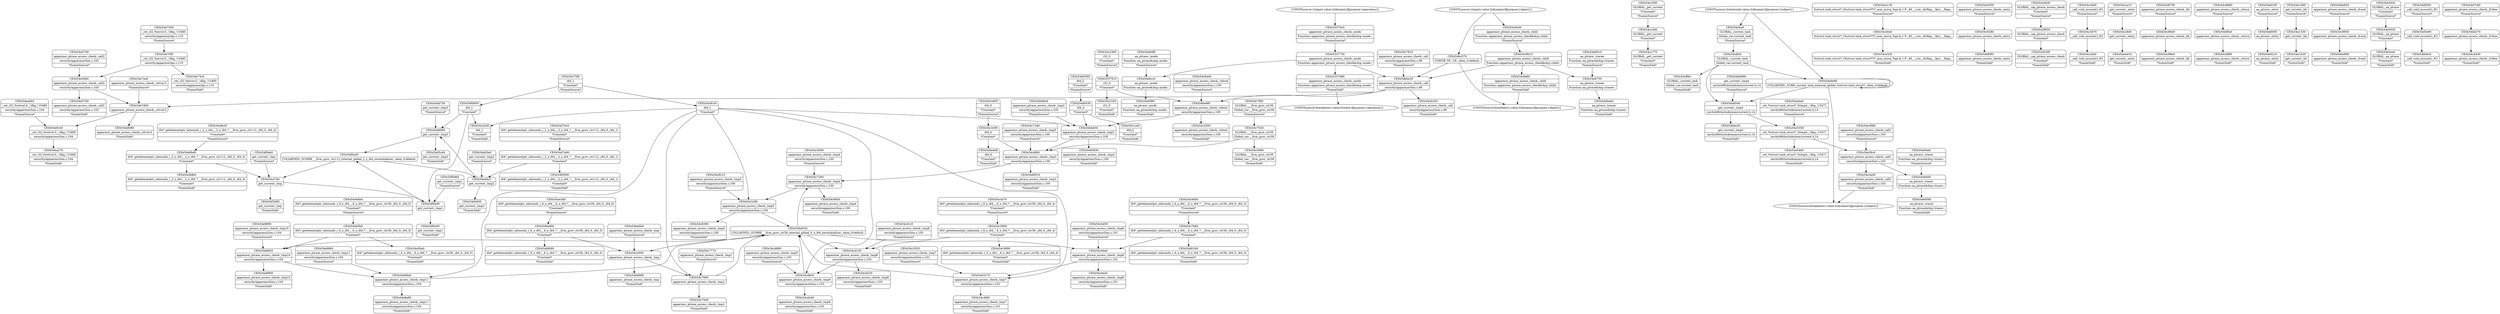 digraph {
	CE0x54e8080 [shape=record,shape=Mrecord,label="{CE0x54e8080|apparmor_ptrace_access_check:_retval.0|*SummSink*}"]
	CE0x54cd230 [shape=record,shape=Mrecord,label="{CE0x54cd230|apparmor_ptrace_access_check:_tmp8|security/apparmor/lsm.c,103|*SummSink*}"]
	CE0x54c80b0 [shape=record,shape=Mrecord,label="{CE0x54c80b0|apparmor_ptrace_access_check:_tmp4|security/apparmor/lsm.c,100|*SummSink*}"]
	CE0x54cc590 [shape=record,shape=Mrecord,label="{CE0x54cc590|GLOBAL:_get_current|*Constant*|*SummSource*}"]
	CE0x54cff40 [shape=record,shape=Mrecord,label="{CE0x54cff40|GLOBAL:_current_task|Global_var:current_task|*SummSink*}"]
	CE0x54e3a40 [shape=record,shape=Mrecord,label="{CE0x54e3a40|apparmor_ptrace_access_check:_call1|security/apparmor/lsm.c,103|*SummSink*}"]
	"CONST[source:1(input),value:2(dynamic)][purpose:{object}]"
	CE0x54c84d0 [shape=record,shape=Mrecord,label="{CE0x54c84d0|apparmor_ptrace_access_check:_tobool|security/apparmor/lsm.c,100|*SummSource*}"]
	CE0x54e7ee0 [shape=record,shape=Mrecord,label="{CE0x54e7ee0|apparmor_ptrace_access_check:_retval.0|*SummSource*}"]
	"CONST[source:0(mediator),value:2(dynamic)][purpose:{subject}]"
	CE0x54ce0a0 [shape=record,shape=Mrecord,label="{CE0x54ce0a0|%struct.task_struct*_(%struct.task_struct**)*_asm_movq_%gs:$_1:P_,$0_,_r,im,_dirflag_,_fpsr_,_flags_}"]
	CE0x54c0280 [shape=record,shape=Mrecord,label="{CE0x54c0280|apparmor_ptrace_access_check:_entry}"]
	CE0x54f0590 [shape=record,shape=Mrecord,label="{CE0x54f0590|i64*_getelementptr_inbounds_(_2_x_i64_,_2_x_i64_*___llvm_gcov_ctr112,_i64_0,_i64_1)|*Constant*|*SummSink*}"]
	CE0x54e36c0 [shape=record,shape=Mrecord,label="{CE0x54e36c0|apparmor_ptrace_access_check:_call1|security/apparmor/lsm.c,103}"]
	CE0x54c2500 [shape=record,shape=Mrecord,label="{CE0x54c2500|apparmor_ptrace_access_check:_tobool|security/apparmor/lsm.c,100|*SummSink*}"]
	CE0x53376c0 [shape=record,shape=Mrecord,label="{CE0x53376c0|apparmor_ptrace_access_check:_mode|Function::apparmor_ptrace_access_check&Arg::mode::|*SummSource*}"]
	CE0x54f2b80 [shape=record,shape=Mrecord,label="{CE0x54f2b80|get_current:_tmp|*SummSink*}"]
	CE0x54e3880 [shape=record,shape=Mrecord,label="{CE0x54e3880|apparmor_ptrace_access_check:_call1|security/apparmor/lsm.c,103|*SummSource*}"]
	CE0x54e84b0 [shape=record,shape=Mrecord,label="{CE0x54e84b0|i64*_getelementptr_inbounds_(_6_x_i64_,_6_x_i64_*___llvm_gcov_ctr39,_i64_0,_i64_5)|*Constant*|*SummSource*}"]
	CE0x54bfb90 [shape=record,shape=Mrecord,label="{CE0x54bfb90|i64*_getelementptr_inbounds_(_6_x_i64_,_6_x_i64_*___llvm_gcov_ctr39,_i64_0,_i64_0)|*Constant*|*SummSink*}"]
	CE0x54e57d0 [shape=record,shape=Mrecord,label="{CE0x54e57d0|apparmor_ptrace_access_check:_call2|security/apparmor/lsm.c,103|*SummSource*}"]
	CE0x542f650 [shape=record,shape=Mrecord,label="{CE0x542f650|GLOBAL:_cap_ptrace_access_check|*Constant*}"]
	CE0x54c3d70 [shape=record,shape=Mrecord,label="{CE0x54c3d70|_call_void_mcount()_#2}"]
	CE0x54e8900 [shape=record,shape=Mrecord,label="{CE0x54e8900|apparmor_ptrace_access_check:_tmp10|security/apparmor/lsm.c,104|*SummSink*}"]
	CE0x54ce500 [shape=record,shape=Mrecord,label="{CE0x54ce500|apparmor_ptrace_access_check:_tmp}"]
	CE0x54cc770 [shape=record,shape=Mrecord,label="{CE0x54cc770|GLOBAL:_get_current|*Constant*|*SummSink*}"]
	CE0x54e9c40 [shape=record,shape=Mrecord,label="{CE0x54e9c40|_ret_i32_%retval.0,_!dbg_!15480|security/apparmor/lsm.c,104}"]
	CE0x54cd1c0 [shape=record,shape=Mrecord,label="{CE0x54cd1c0|apparmor_ptrace_access_check:_tmp8|security/apparmor/lsm.c,103|*SummSource*}"]
	CE0x54ce3d0 [shape=record,shape=Mrecord,label="{CE0x54ce3d0|i64*_getelementptr_inbounds_(_6_x_i64_,_6_x_i64_*___llvm_gcov_ctr39,_i64_0,_i64_0)|*Constant*|*SummSource*}"]
	CE0x54bedd0 [shape=record,shape=Mrecord,label="{CE0x54bedd0|i64_0|*Constant*|*SummSink*}"]
	CE0x54ea0b0 [shape=record,shape=Mrecord,label="{CE0x54ea0b0|_ret_i32_%retval.0,_!dbg_!15480|security/apparmor/lsm.c,104|*SummSource*}"]
	CE0x54dde80 [shape=record,shape=Mrecord,label="{CE0x54dde80|COLLAPSED:_GCRE_current_task_external_global_%struct.task_struct*:_elem_0:default:}"]
	CE0x54cc8d0 [shape=record,shape=Mrecord,label="{CE0x54cc8d0|get_current:_entry}"]
	CE0x54bd520 [shape=record,shape=Mrecord,label="{CE0x54bd520|COLLAPSED:_GCMRE___llvm_gcov_ctr39_internal_global_6_x_i64_zeroinitializer:_elem_0:default:}"]
	CE0x54c2de0 [shape=record,shape=Mrecord,label="{CE0x54c2de0|_call_void_mcount()_#2|*SummSink*}"]
	CE0x54e5760 [shape=record,shape=Mrecord,label="{CE0x54e5760|apparmor_ptrace_access_check:_call2|security/apparmor/lsm.c,103|*SummSink*}"]
	CE0x54e70f0 [shape=record,shape=Mrecord,label="{CE0x54e70f0|_ret_i32_%error.0,_!dbg_!15485|security/apparmor/ipc.c,110}"]
	CE0x54c9a60 [shape=record,shape=Mrecord,label="{CE0x54c9a60|apparmor_ptrace_access_check:_child|Function::apparmor_ptrace_access_check&Arg::child::|*SummSink*}"]
	CE0x54c86d0 [shape=record,shape=Mrecord,label="{CE0x54c86d0|apparmor_ptrace_access_check:_bb}"]
	CE0x54c8e20 [shape=record,shape=Mrecord,label="{CE0x54c8e20|i64*_getelementptr_inbounds_(_2_x_i64_,_2_x_i64_*___llvm_gcov_ctr112,_i64_0,_i64_0)|*Constant*|*SummSource*}"]
	CE0x54f0a40 [shape=record,shape=Mrecord,label="{CE0x54f0a40|COLLAPSED:_GCMRE___llvm_gcov_ctr112_internal_global_2_x_i64_zeroinitializer:_elem_0:default:}"]
	CE0x54c8880 [shape=record,shape=Mrecord,label="{CE0x54c8880|apparmor_ptrace_access_check:_return|*SummSource*}"]
	CE0x54e4ea0 [shape=record,shape=Mrecord,label="{CE0x54e4ea0|_ret_%struct.task_struct*_%tmp4,_!dbg_!15471|./arch/x86/include/asm/current.h,14|*SummSource*}"]
	CE0x54d7bc0 [shape=record,shape=Mrecord,label="{CE0x54d7bc0|i64*_getelementptr_inbounds_(_2_x_i64_,_2_x_i64_*___llvm_gcov_ctr112,_i64_0,_i64_1)|*Constant*|*SummSource*}"]
	CE0x54e6910 [shape=record,shape=Mrecord,label="{CE0x54e6910|aa_ptrace:_tracee|Function::aa_ptrace&Arg::tracee::|*SummSource*}"]
	CE0x54c3890 [shape=record,shape=Mrecord,label="{CE0x54c3890|i64*_getelementptr_inbounds_(_6_x_i64_,_6_x_i64_*___llvm_gcov_ctr39,_i64_0,_i64_4)|*Constant*|*SummSink*}"]
	CE0x54e6210 [shape=record,shape=Mrecord,label="{CE0x54e6210|aa_ptrace:_entry|*SummSink*}"]
	CE0x54c8db0 [shape=record,shape=Mrecord,label="{CE0x54c8db0|i64*_getelementptr_inbounds_(_2_x_i64_,_2_x_i64_*___llvm_gcov_ctr112,_i64_0,_i64_0)|*Constant*|*SummSink*}"]
	CE0x54ce320 [shape=record,shape=Mrecord,label="{CE0x54ce320|%struct.task_struct*_(%struct.task_struct**)*_asm_movq_%gs:$_1:P_,$0_,_r,im,_dirflag_,_fpsr_,_flags_|*SummSink*}"]
	CE0x54e8820 [shape=record,shape=Mrecord,label="{CE0x54e8820|apparmor_ptrace_access_check:_tmp10|security/apparmor/lsm.c,104}"]
	CE0x54e1330 [shape=record,shape=Mrecord,label="{CE0x54e1330|get_current:_bb}"]
	CE0x54bb990 [shape=record,shape=Mrecord,label="{CE0x54bb990|get_current:_tmp4|./arch/x86/include/asm/current.h,14|*SummSource*}"]
	CE0x54bbbc0 [shape=record,shape=Mrecord,label="{CE0x54bbbc0|apparmor_ptrace_access_check:_tmp2|security/apparmor/lsm.c,100|*SummSource*}"]
	CE0x542b3f0 [shape=record,shape=Mrecord,label="{CE0x542b3f0|GLOBAL:_cap_ptrace_access_check|*Constant*|*SummSink*}"]
	CE0x54c8c30 [shape=record,shape=Mrecord,label="{CE0x54c8c30|i64_1|*Constant*}"]
	CE0x54e8890 [shape=record,shape=Mrecord,label="{CE0x54e8890|apparmor_ptrace_access_check:_tmp10|security/apparmor/lsm.c,104|*SummSource*}"]
	CE0x54c9950 [shape=record,shape=Mrecord,label="{CE0x54c9950|apparmor_ptrace_access_check:_if.end}"]
	CE0x5337730 [shape=record,shape=Mrecord,label="{CE0x5337730|apparmor_ptrace_access_check:_mode|Function::apparmor_ptrace_access_check&Arg::mode::}"]
	CE0x54e56b0 [shape=record,shape=Mrecord,label="{CE0x54e56b0|apparmor_ptrace_access_check:_call2|security/apparmor/lsm.c,103}"]
	CE0x54c2320 [shape=record,shape=Mrecord,label="{CE0x54c2320|i32_0|*Constant*|*SummSink*}"]
	CE0x54e1620 [shape=record,shape=Mrecord,label="{CE0x54e1620|get_current:_bb|*SummSink*}"]
	CE0x54ce130 [shape=record,shape=Mrecord,label="{CE0x54ce130|%struct.task_struct*_(%struct.task_struct**)*_asm_movq_%gs:$_1:P_,$0_,_r,im,_dirflag_,_fpsr_,_flags_|*SummSource*}"]
	CE0x54ea270 [shape=record,shape=Mrecord,label="{CE0x54ea270|_ret_i32_%retval.0,_!dbg_!15480|security/apparmor/lsm.c,104|*SummSink*}"]
	CE0x54c0350 [shape=record,shape=Mrecord,label="{CE0x54c0350|apparmor_ptrace_access_check:_entry|*SummSource*}"]
	CE0x54c4fd0 [shape=record,shape=Mrecord,label="{CE0x54c4fd0|apparmor_ptrace_access_check:_tmp7|security/apparmor/lsm.c,101|*SummSink*}"]
	CE0x54d5830 [shape=record,shape=Mrecord,label="{CE0x54d5830|apparmor_ptrace_access_check:_tmp2|security/apparmor/lsm.c,100|*SummSink*}"]
	CE0x54c3c90 [shape=record,shape=Mrecord,label="{CE0x54c3c90|i64_0|*Constant*}"]
	CE0x54d5c40 [shape=record,shape=Mrecord,label="{CE0x54d5c40|get_current:_tmp3|*SummSink*}"]
	CE0x54c72d0 [shape=record,shape=Mrecord,label="{CE0x54c72d0|apparmor_ptrace_access_check:_tmp3|security/apparmor/lsm.c,100|*SummSource*}"]
	CE0x54c7770 [shape=record,shape=Mrecord,label="{CE0x54c7770|apparmor_ptrace_access_check:_tmp1|*SummSource*}"]
	CE0x54be890 [shape=record,shape=Mrecord,label="{CE0x54be890|apparmor_ptrace_access_check:_if.end|*SummSink*}"]
	CE0x54e5460 [shape=record,shape=Mrecord,label="{CE0x54e5460|_ret_%struct.task_struct*_%tmp4,_!dbg_!15471|./arch/x86/include/asm/current.h,14|*SummSink*}"]
	CE0x54c2c80 [shape=record,shape=Mrecord,label="{CE0x54c2c80|apparmor_ptrace_access_check:_tmp5|security/apparmor/lsm.c,100}"]
	CE0x54cd440 [shape=record,shape=Mrecord,label="{CE0x54cd440|apparmor_ptrace_access_check:_tmp9|security/apparmor/lsm.c,103|*SummSink*}"]
	CE0x54e5ea0 [shape=record,shape=Mrecord,label="{CE0x54e5ea0|GLOBAL:_aa_ptrace|*Constant*|*SummSink*}"]
	CE0x54f0600 [shape=record,shape=Mrecord,label="{CE0x54f0600|i64_1|*Constant*}"]
	CE0x54e8a80 [shape=record,shape=Mrecord,label="{CE0x54e8a80|apparmor_ptrace_access_check:_tmp11|security/apparmor/lsm.c,104|*SummSink*}"]
	CE0x54c7020 [shape=record,shape=Mrecord,label="{CE0x54c7020|GLOBAL:___llvm_gcov_ctr39|Global_var:__llvm_gcov_ctr39}"]
	CE0x54cd150 [shape=record,shape=Mrecord,label="{CE0x54cd150|apparmor_ptrace_access_check:_tmp8|security/apparmor/lsm.c,103}"]
	CE0x54e6ab0 [shape=record,shape=Mrecord,label="{CE0x54e6ab0|aa_ptrace:_tracee|Function::aa_ptrace&Arg::tracee::|*SummSink*}"]
	CE0x54dd450 [shape=record,shape=Mrecord,label="{CE0x54dd450|get_current:_tmp2|*SummSink*}"]
	CE0x54c3d00 [shape=record,shape=Mrecord,label="{CE0x54c3d00|i64_0|*Constant*|*SummSource*}"]
	CE0x54e6100 [shape=record,shape=Mrecord,label="{CE0x54e6100|aa_ptrace:_entry|*SummSource*}"]
	CE0x54e73c0 [shape=record,shape=Mrecord,label="{CE0x54e73c0|_ret_i32_%error.0,_!dbg_!15485|security/apparmor/ipc.c,110|*SummSink*}"]
	CE0x54be9f0 [shape=record,shape=Mrecord,label="{CE0x54be9f0|apparmor_ptrace_access_check:_tobool|security/apparmor/lsm.c,100}"]
	CE0x54c1ce0 [shape=record,shape=Mrecord,label="{CE0x54c1ce0|i64_2|*Constant*|*SummSink*}"]
	"CONST[source:1(input),value:2(dynamic)][purpose:{operation}]"
	CE0x54c4ba0 [shape=record,shape=Mrecord,label="{CE0x54c4ba0|apparmor_ptrace_access_check:_tmp6|security/apparmor/lsm.c,101}"]
	CE0x54e7db0 [shape=record,shape=Mrecord,label="{CE0x54e7db0|apparmor_ptrace_access_check:_retval.0}"]
	CE0x54bba30 [shape=record,shape=Mrecord,label="{CE0x54bba30|get_current:_tmp4|./arch/x86/include/asm/current.h,14|*SummSink*}"]
	CE0x54d01b0 [shape=record,shape=Mrecord,label="{CE0x54d01b0|i64*_getelementptr_inbounds_(_6_x_i64_,_6_x_i64_*___llvm_gcov_ctr39,_i64_0,_i64_3)|*Constant*|*SummSink*}"]
	CE0x54c98e0 [shape=record,shape=Mrecord,label="{CE0x54c98e0|apparmor_ptrace_access_check:_bb|*SummSink*}"]
	CE0x54bb6c0 [shape=record,shape=Mrecord,label="{CE0x54bb6c0|_call_void_mcount()_#2|*SummSink*}"]
	CE0x54c76d0 [shape=record,shape=Mrecord,label="{CE0x54c76d0|apparmor_ptrace_access_check:_tmp1|*SummSink*}"]
	CE0x54e5930 [shape=record,shape=Mrecord,label="{CE0x54e5930|GLOBAL:_aa_ptrace|*Constant*}"]
	CE0x54e6750 [shape=record,shape=Mrecord,label="{CE0x54e6750|aa_ptrace:_tracee|Function::aa_ptrace&Arg::tracee::}"]
	CE0x54e6560 [shape=record,shape=Mrecord,label="{CE0x54e6560|aa_ptrace:_tracer|Function::aa_ptrace&Arg::tracer::|*SummSink*}"]
	CE0x54c42d0 [shape=record,shape=Mrecord,label="{CE0x54c42d0|i64_1|*Constant*|*SummSink*}"]
	CE0x54c5880 [shape=record,shape=Mrecord,label="{CE0x54c5880|GLOBAL:___llvm_gcov_ctr39|Global_var:__llvm_gcov_ctr39|*SummSink*}"]
	CE0x54e59a0 [shape=record,shape=Mrecord,label="{CE0x54e59a0|i64*_getelementptr_inbounds_(_6_x_i64_,_6_x_i64_*___llvm_gcov_ctr39,_i64_0,_i64_5)|*Constant*|*SummSink*}"]
	CE0x54dd730 [shape=record,shape=Mrecord,label="{CE0x54dd730|get_current:_tmp3|*SummSource*}"]
	"CONST[source:2(external),value:2(dynamic)][purpose:{subject}]"
	CE0x54c7b60 [shape=record,shape=Mrecord,label="{CE0x54c7b60|i64*_getelementptr_inbounds_(_6_x_i64_,_6_x_i64_*___llvm_gcov_ctr39,_i64_0,_i64_3)|*Constant*}"]
	CE0x54c7660 [shape=record,shape=Mrecord,label="{CE0x54c7660|apparmor_ptrace_access_check:_tmp1}"]
	CE0x54d7a90 [shape=record,shape=Mrecord,label="{CE0x54d7a90|i64*_getelementptr_inbounds_(_2_x_i64_,_2_x_i64_*___llvm_gcov_ctr112,_i64_0,_i64_1)|*Constant*}"]
	CE0x54bf9a0 [shape=record,shape=Mrecord,label="{CE0x54bf9a0|apparmor_ptrace_access_check:_return}"]
	CE0x54ee6c0 [shape=record,shape=Mrecord,label="{CE0x54ee6c0|get_current:_tmp2}"]
	CE0x54bbe20 [shape=record,shape=Mrecord,label="{CE0x54bbe20|apparmor_ptrace_access_check:_call|security/apparmor/lsm.c,99}"]
	CE0x54d0430 [shape=record,shape=Mrecord,label="{CE0x54d0430|i64_2|*Constant*}"]
	CE0x54dd690 [shape=record,shape=Mrecord,label="{CE0x54dd690|get_current:_tmp3}"]
	CE0x54bd660 [shape=record,shape=Mrecord,label="{CE0x54bd660|apparmor_ptrace_access_check:_tmp|*SummSink*}"]
	CE0x54e6df0 [shape=record,shape=Mrecord,label="{CE0x54e6df0|aa_ptrace:_mode|Function::aa_ptrace&Arg::mode::|*SummSource*}"]
	CE0x54c7810 [shape=record,shape=Mrecord,label="{CE0x54c7810|apparmor_ptrace_access_check:_call|security/apparmor/lsm.c,99|*SummSource*}"]
	CE0x54e83b0 [shape=record,shape=Mrecord,label="{CE0x54e83b0|i64*_getelementptr_inbounds_(_6_x_i64_,_6_x_i64_*___llvm_gcov_ctr39,_i64_0,_i64_5)|*Constant*}"]
	CE0x54f0bd0 [shape=record,shape=Mrecord,label="{CE0x54f0bd0|get_current:_tmp1}"]
	"CONST[source:0(mediator),value:2(dynamic)][purpose:{object}]"
	CE0x54c9c00 [shape=record,shape=Mrecord,label="{CE0x54c9c00|apparmor_ptrace_access_check:_child|Function::apparmor_ptrace_access_check&Arg::child::|*SummSource*}"]
	CE0x54c2390 [shape=record,shape=Mrecord,label="{CE0x54c2390|i32_0|*Constant*|*SummSource*}"]
	CE0x54bd270 [shape=record,shape=Mrecord,label="{CE0x54bd270|apparmor_ptrace_access_check:_if.then}"]
	CE0x54c7260 [shape=record,shape=Mrecord,label="{CE0x54c7260|apparmor_ptrace_access_check:_tmp4|security/apparmor/lsm.c,100}"]
	CE0x54e1460 [shape=record,shape=Mrecord,label="{CE0x54e1460|get_current:_bb|*SummSource*}"]
	CE0x54c46b0 [shape=record,shape=Mrecord,label="{CE0x54c46b0|i64*_getelementptr_inbounds_(_6_x_i64_,_6_x_i64_*___llvm_gcov_ctr39,_i64_0,_i64_3)|*Constant*|*SummSource*}"]
	CE0x54f0d60 [shape=record,shape=Mrecord,label="{CE0x54f0d60|get_current:_tmp1|*SummSource*}"]
	CE0x54cd880 [shape=record,shape=Mrecord,label="{CE0x54cd880|apparmor_ptrace_access_check:_tmp9|security/apparmor/lsm.c,103|*SummSource*}"]
	CE0x54c9b10 [shape=record,shape=Mrecord,label="{CE0x54c9b10|apparmor_ptrace_access_check:_child|Function::apparmor_ptrace_access_check&Arg::child::}"]
	CE0x54f0e00 [shape=record,shape=Mrecord,label="{CE0x54f0e00|get_current:_tmp1|*SummSink*}"]
	CE0x54cdfc0 [shape=record,shape=Mrecord,label="{CE0x54cdfc0|GLOBAL:_current_task|Global_var:current_task}"]
	CE0x54e7200 [shape=record,shape=Mrecord,label="{CE0x54e7200|_ret_i32_%error.0,_!dbg_!15485|security/apparmor/ipc.c,110|*SummSource*}"]
	CE0x54c8210 [shape=record,shape=Mrecord,label="{CE0x54c8210|apparmor_ptrace_access_check:_tmp5|security/apparmor/lsm.c,100|*SummSource*}"]
	CE0x54c8790 [shape=record,shape=Mrecord,label="{CE0x54c8790|apparmor_ptrace_access_check:_bb|*SummSource*}"]
	CE0x54e64a0 [shape=record,shape=Mrecord,label="{CE0x54e64a0|aa_ptrace:_tracer|Function::aa_ptrace&Arg::tracer::|*SummSource*}"]
	CE0x54bf080 [shape=record,shape=Mrecord,label="{CE0x54bf080|apparmor_ptrace_access_check:_entry|*SummSink*}"]
	CE0x54e6f90 [shape=record,shape=Mrecord,label="{CE0x54e6f90|aa_ptrace:_mode|Function::aa_ptrace&Arg::mode::|*SummSink*}"]
	CE0x54c4dc0 [shape=record,shape=Mrecord,label="{CE0x54c4dc0|apparmor_ptrace_access_check:_tmp6|security/apparmor/lsm.c,101|*SummSink*}"]
	CE0x54c3520 [shape=record,shape=Mrecord,label="{CE0x54c3520|apparmor_ptrace_access_check:_tmp7|security/apparmor/lsm.c,101|*SummSource*}"]
	CE0x54cc3d0 [shape=record,shape=Mrecord,label="{CE0x54cc3d0|GLOBAL:_get_current|*Constant*}"]
	CE0x54c3e60 [shape=record,shape=Mrecord,label="{CE0x54c3e60|_call_void_mcount()_#2|*SummSource*}"]
	CE0x54be820 [shape=record,shape=Mrecord,label="{CE0x54be820|apparmor_ptrace_access_check:_if.end|*SummSource*}"]
	CE0x54dd540 [shape=record,shape=Mrecord,label="{CE0x54dd540|get_current:_tmp4|./arch/x86/include/asm/current.h,14}"]
	CE0x5337910 [shape=record,shape=Mrecord,label="{CE0x5337910|i32_0|*Constant*}"]
	CE0x54c5590 [shape=record,shape=Mrecord,label="{CE0x54c5590|apparmor_ptrace_access_check:_tmp4|security/apparmor/lsm.c,100|*SummSource*}"]
	CE0x54e6000 [shape=record,shape=Mrecord,label="{CE0x54e6000|aa_ptrace:_entry}"]
	CE0x54bbb50 [shape=record,shape=Mrecord,label="{CE0x54bbb50|apparmor_ptrace_access_check:_tmp2|security/apparmor/lsm.c,100}"]
	CE0x54e6400 [shape=record,shape=Mrecord,label="{CE0x54e6400|aa_ptrace:_tracer|Function::aa_ptrace&Arg::tracer::}"]
	CE0x54dd3e0 [shape=record,shape=Mrecord,label="{CE0x54dd3e0|get_current:_tmp2|*SummSource*}"]
	CE0x54e96e0 [shape=record,shape=Mrecord,label="{CE0x54e96e0|apparmor_ptrace_access_check:_tmp11|security/apparmor/lsm.c,104}"]
	CE0x54c6d30 [shape=record,shape=Mrecord,label="{CE0x54c6d30|GLOBAL:_cap_ptrace_access_check|*Constant*|*SummSource*}"]
	CE0x54e4d10 [shape=record,shape=Mrecord,label="{CE0x54e4d10|get_current:_entry|*SummSink*}"]
	CE0x54e5d20 [shape=record,shape=Mrecord,label="{CE0x54e5d20|GLOBAL:_aa_ptrace|*Constant*|*SummSource*}"]
	CE0x5337980 [shape=record,shape=Mrecord,label="{CE0x5337980|apparmor_ptrace_access_check:_mode|Function::apparmor_ptrace_access_check&Arg::mode::|*SummSink*}"]
	CE0x54bd4b0 [shape=record,shape=Mrecord,label="{CE0x54bd4b0|apparmor_ptrace_access_check:_tmp|*SummSource*}"]
	CE0x54c75f0 [shape=record,shape=Mrecord,label="{CE0x54c75f0|i64_1|*Constant*|*SummSource*}"]
	CE0x54c4450 [shape=record,shape=Mrecord,label="{CE0x54c4450|apparmor_ptrace_access_check:_if.then|*SummSink*}"]
	CE0x54e6cc0 [shape=record,shape=Mrecord,label="{CE0x54e6cc0|aa_ptrace:_mode|Function::aa_ptrace&Arg::mode::}"]
	CE0x54be900 [shape=record,shape=Mrecord,label="{CE0x54be900|i64*_getelementptr_inbounds_(_6_x_i64_,_6_x_i64_*___llvm_gcov_ctr39,_i64_0,_i64_0)|*Constant*}"]
	CE0x54c7fd0 [shape=record,shape=Mrecord,label="{CE0x54c7fd0|GLOBAL:___llvm_gcov_ctr39|Global_var:__llvm_gcov_ctr39|*SummSource*}"]
	CE0x54c4d50 [shape=record,shape=Mrecord,label="{CE0x54c4d50|apparmor_ptrace_access_check:_tmp6|security/apparmor/lsm.c,101|*SummSource*}"]
	CE0x54c88f0 [shape=record,shape=Mrecord,label="{CE0x54c88f0|apparmor_ptrace_access_check:_return|*SummSink*}"]
	CE0x54cca10 [shape=record,shape=Mrecord,label="{CE0x54cca10|get_current:_entry|*SummSource*}"]
	CE0x54d0010 [shape=record,shape=Mrecord,label="{CE0x54d0010|apparmor_ptrace_access_check:_tmp3|security/apparmor/lsm.c,100|*SummSink*}"]
	CE0x54e5350 [shape=record,shape=Mrecord,label="{CE0x54e5350|_ret_%struct.task_struct*_%tmp4,_!dbg_!15471|./arch/x86/include/asm/current.h,14}"]
	CE0x542b320 [shape=record,shape=Mrecord,label="{CE0x542b320|apparmor_ptrace_access_check:_call|security/apparmor/lsm.c,99|*SummSink*}"]
	CE0x54e9860 [shape=record,shape=Mrecord,label="{CE0x54e9860|apparmor_ptrace_access_check:_tmp11|security/apparmor/lsm.c,104|*SummSource*}"]
	CE0x54f0ab0 [shape=record,shape=Mrecord,label="{CE0x54f0ab0|get_current:_tmp|*SummSource*}"]
	CE0x54d0590 [shape=record,shape=Mrecord,label="{CE0x54d0590|i64_2|*Constant*|*SummSource*}"]
	CE0x54d7c90 [shape=record,shape=Mrecord,label="{CE0x54d7c90|apparmor_ptrace_access_check:_if.then|*SummSource*}"]
	CE0x54cfca0 [shape=record,shape=Mrecord,label="{CE0x54cfca0|GLOBAL:_current_task|Global_var:current_task|*SummSource*}"]
	CE0x54d5e90 [shape=record,shape=Mrecord,label="{CE0x54d5e90|_call_void_mcount()_#2}"]
	CE0x54bc570 [shape=record,shape=Mrecord,label="{CE0x54bc570|VOIDTB_TE:_CE:_elem_0:default:}"]
	CE0x54c8390 [shape=record,shape=Mrecord,label="{CE0x54c8390|apparmor_ptrace_access_check:_tmp5|security/apparmor/lsm.c,100|*SummSink*}"]
	CE0x54d5f30 [shape=record,shape=Mrecord,label="{CE0x54d5f30|_call_void_mcount()_#2|*SummSource*}"]
	CE0x54c6fb0 [shape=record,shape=Mrecord,label="{CE0x54c6fb0|apparmor_ptrace_access_check:_tmp3|security/apparmor/lsm.c,100}"]
	CE0x54ce740 [shape=record,shape=Mrecord,label="{CE0x54ce740|get_current:_tmp}"]
	CE0x54c3900 [shape=record,shape=Mrecord,label="{CE0x54c3900|i64*_getelementptr_inbounds_(_6_x_i64_,_6_x_i64_*___llvm_gcov_ctr39,_i64_0,_i64_4)|*Constant*}"]
	CE0x54ccb70 [shape=record,shape=Mrecord,label="{CE0x54ccb70|i64*_getelementptr_inbounds_(_6_x_i64_,_6_x_i64_*___llvm_gcov_ctr39,_i64_0,_i64_4)|*Constant*|*SummSource*}"]
	CE0x54c5270 [shape=record,shape=Mrecord,label="{CE0x54c5270|apparmor_ptrace_access_check:_tmp7|security/apparmor/lsm.c,101}"]
	CE0x54e9bd0 [shape=record,shape=Mrecord,label="{CE0x54e9bd0|i64*_getelementptr_inbounds_(_2_x_i64_,_2_x_i64_*___llvm_gcov_ctr112,_i64_0,_i64_0)|*Constant*}"]
	"CONST[source:0(mediator),value:0(static)][purpose:{operation}]"
	CE0x54cd6c0 [shape=record,shape=Mrecord,label="{CE0x54cd6c0|apparmor_ptrace_access_check:_tmp9|security/apparmor/lsm.c,103}"]
	CE0x54e8890 -> CE0x54e8820
	CE0x54dd730 -> CE0x54dd690
	CE0x54e56b0 -> CE0x54e5760
	CE0x5337910 -> CE0x54be9f0
	CE0x54f0a40 -> CE0x54ce740
	CE0x54bc570 -> "CONST[source:0(mediator),value:2(dynamic)][purpose:{object}]"
	CE0x54be900 -> CE0x54bfb90
	CE0x54e57d0 -> CE0x54e56b0
	CE0x54e3a40 -> "CONST[source:0(mediator),value:2(dynamic)][purpose:{subject}]"
	CE0x54c2390 -> CE0x5337910
	CE0x54d0430 -> CE0x54c1ce0
	CE0x54c6fb0 -> CE0x54d0010
	CE0x54bc570 -> CE0x54bbe20
	CE0x54c8880 -> CE0x54bf9a0
	CE0x54c4ba0 -> CE0x54c5270
	CE0x54cc590 -> CE0x54cc3d0
	CE0x54ce740 -> CE0x54f0bd0
	CE0x54e4ea0 -> CE0x54e5350
	CE0x54bbe20 -> CE0x542b320
	CE0x54c84d0 -> CE0x54be9f0
	CE0x54c72d0 -> CE0x54c6fb0
	CE0x54bd520 -> CE0x54cd150
	CE0x54be820 -> CE0x54c9950
	CE0x54bd520 -> CE0x54c7260
	CE0x54c8c30 -> CE0x54cd6c0
	CE0x54e5d20 -> CE0x54e5930
	CE0x54e70f0 -> CE0x54e56b0
	CE0x54bd520 -> CE0x54c4ba0
	CE0x54f0a40 -> CE0x54ee6c0
	"CONST[source:1(input),value:2(dynamic)][purpose:{object}]" -> CE0x54c9c00
	CE0x54c7260 -> CE0x54c2c80
	CE0x54c7020 -> CE0x54c5880
	CE0x54bd270 -> CE0x54c4450
	CE0x54c3c90 -> CE0x54c6fb0
	CE0x54cd880 -> CE0x54cd6c0
	CE0x54ce740 -> CE0x54f2b80
	CE0x54d7c90 -> CE0x54bd270
	CE0x54c9b10 -> CE0x54c9a60
	CE0x54c0280 -> CE0x54bf080
	CE0x54c9950 -> CE0x54be890
	CE0x54f0bd0 -> CE0x54f0e00
	CE0x54c7810 -> CE0x54bbe20
	CE0x54e5350 -> CE0x54e36c0
	"CONST[source:1(input),value:2(dynamic)][purpose:{object}]" -> CE0x54bc570
	CE0x54be9f0 -> CE0x54bbb50
	CE0x54e6750 -> CE0x54e6ab0
	CE0x54c8c30 -> CE0x54c7660
	CE0x54dde80 -> CE0x54dd540
	CE0x54e36c0 -> CE0x54e6400
	CE0x54e6000 -> CE0x54e6210
	CE0x54ce130 -> CE0x54ce0a0
	CE0x54d0430 -> CE0x54bbb50
	CE0x54e6df0 -> CE0x54e6cc0
	CE0x54bbb50 -> CE0x54c6fb0
	CE0x54e6910 -> CE0x54e6750
	CE0x54e1460 -> CE0x54e1330
	CE0x54f0600 -> CE0x54dd690
	CE0x54dd690 -> CE0x54f0a40
	CE0x54bd4b0 -> CE0x54ce500
	CE0x54be9f0 -> CE0x54c2500
	CE0x54c9c00 -> CE0x54c9b10
	CE0x54c7020 -> CE0x54c6fb0
	CE0x54c3520 -> CE0x54c5270
	CE0x54c8c30 -> CE0x54c2c80
	CE0x54f0bd0 -> CE0x54f0a40
	CE0x54e8820 -> CE0x54e96e0
	"CONST[source:1(input),value:2(dynamic)][purpose:{operation}]" -> CE0x53376c0
	CE0x54e84b0 -> CE0x54e83b0
	CE0x54e64a0 -> CE0x54e6400
	CE0x54e7db0 -> CE0x54e9c40
	CE0x54ea0b0 -> CE0x54e9c40
	CE0x54c6d30 -> CE0x542f650
	CE0x54c9b10 -> CE0x54bbe20
	CE0x54dde80 -> "CONST[source:0(mediator),value:2(dynamic)][purpose:{subject}]"
	CE0x54c8c30 -> CE0x54bbb50
	CE0x54e6100 -> CE0x54e6000
	CE0x54e5930 -> CE0x54e5ea0
	CE0x54bbe20 -> CE0x54e7db0
	CE0x542f650 -> CE0x542b3f0
	CE0x54c5590 -> CE0x54c7260
	CE0x54c8c30 -> CE0x54c5270
	CE0x54dd540 -> CE0x54e5350
	CE0x54ce500 -> CE0x54c7660
	CE0x54c8210 -> CE0x54c2c80
	CE0x54c4ba0 -> CE0x54c4dc0
	CE0x54c7b60 -> CE0x54c4ba0
	CE0x54c3c90 -> CE0x54bedd0
	CE0x54cfca0 -> CE0x54cdfc0
	CE0x54e83b0 -> CE0x54e59a0
	CE0x54f0ab0 -> CE0x54ce740
	CE0x54cd1c0 -> CE0x54cd150
	CE0x54cdfc0 -> CE0x54dde80
	CE0x54c5270 -> CE0x54c4fd0
	CE0x54ce500 -> CE0x54bd660
	CE0x54cc8d0 -> CE0x54e4d10
	CE0x54cd6c0 -> CE0x54bd520
	CE0x54c9a60 -> "CONST[source:0(mediator),value:2(dynamic)][purpose:{object}]"
	CE0x54c4d50 -> CE0x54c4ba0
	CE0x54d5f30 -> CE0x54d5e90
	CE0x54e7db0 -> CE0x54e8080
	CE0x54e96e0 -> CE0x54bd520
	CE0x54c75f0 -> CE0x54c8c30
	CE0x54c7660 -> CE0x54c76d0
	CE0x54c3d70 -> CE0x54c2de0
	CE0x54cca10 -> CE0x54cc8d0
	CE0x5337980 -> "CONST[source:0(mediator),value:0(static)][purpose:{operation}]"
	CE0x54e96e0 -> CE0x54e8a80
	CE0x54ee6c0 -> CE0x54dd450
	CE0x54c8c30 -> CE0x54e96e0
	CE0x54bd520 -> CE0x54e8820
	CE0x5337730 -> CE0x54bbe20
	CE0x53376c0 -> CE0x5337730
	CE0x54c5270 -> CE0x54bd520
	CE0x54f0600 -> CE0x54c42d0
	CE0x54bf9a0 -> CE0x54c88f0
	CE0x54d5e90 -> CE0x54bb6c0
	CE0x54f0600 -> CE0x54f0bd0
	CE0x54bbbc0 -> CE0x54bbb50
	CE0x54c3e60 -> CE0x54c3d70
	CE0x54cd6c0 -> CE0x54cd440
	CE0x54e7ee0 -> CE0x54e7db0
	CE0x54e56b0 -> CE0x54e7db0
	CE0x54e9c40 -> CE0x54ea270
	CE0x54c3900 -> CE0x54c3890
	CE0x54e70f0 -> CE0x54e73c0
	CE0x54e9860 -> CE0x54e96e0
	CE0x5337730 -> CE0x5337980
	CE0x54bd520 -> CE0x54ce500
	CE0x54dde80 -> CE0x54dde80
	CE0x54c2c80 -> CE0x54bd520
	CE0x54c3d00 -> CE0x54c3c90
	CE0x54e83b0 -> CE0x54e8820
	CE0x54c8e20 -> CE0x54e9bd0
	CE0x54ce0a0 -> CE0x54ce320
	CE0x54e6400 -> CE0x54e6560
	CE0x5337730 -> CE0x54e6cc0
	CE0x54c0350 -> CE0x54c0280
	CE0x54dd3e0 -> CE0x54ee6c0
	CE0x54cdfc0 -> CE0x54dd540
	CE0x54e7200 -> CE0x54e70f0
	CE0x54e3880 -> CE0x54e36c0
	CE0x54ee6c0 -> CE0x54dd690
	CE0x54c7770 -> CE0x54c7660
	CE0x54cc3d0 -> CE0x54cc770
	CE0x54c8790 -> CE0x54c86d0
	CE0x54d7a90 -> CE0x54f0590
	CE0x54bb990 -> CE0x54dd540
	CE0x54cd150 -> CE0x54cd230
	CE0x54cdfc0 -> CE0x54cff40
	CE0x54ccb70 -> CE0x54c3900
	CE0x54e9bd0 -> CE0x54c8db0
	CE0x54c7fd0 -> CE0x54c7020
	CE0x54d0590 -> CE0x54d0430
	CE0x54cd150 -> CE0x54cd6c0
	CE0x54c7660 -> CE0x54bd520
	CE0x54c86d0 -> CE0x54c98e0
	CE0x54c7260 -> CE0x54c80b0
	CE0x54e6cc0 -> CE0x54e6f90
	CE0x54c2c80 -> CE0x54c8390
	CE0x54dd540 -> CE0x54bba30
	"CONST[source:2(external),value:2(dynamic)][purpose:{subject}]" -> CE0x54dde80
	CE0x54e1330 -> CE0x54e1620
	CE0x54f0d60 -> CE0x54f0bd0
	CE0x54d7bc0 -> CE0x54d7a90
	CE0x54e5350 -> CE0x54e5460
	CE0x54bbb50 -> CE0x54d5830
	CE0x54d7a90 -> CE0x54ee6c0
	CE0x54e9bd0 -> CE0x54ce740
	CE0x54e8820 -> CE0x54e8900
	"CONST[source:2(external),value:2(dynamic)][purpose:{subject}]" -> CE0x54cfca0
	CE0x54c3900 -> CE0x54cd150
	CE0x54e36c0 -> CE0x54e3a40
	CE0x54c8c30 -> CE0x54c42d0
	CE0x54c46b0 -> CE0x54c7b60
	CE0x5337910 -> CE0x54c2320
	CE0x54bbe20 -> CE0x54be9f0
	CE0x54ce3d0 -> CE0x54be900
	CE0x54c7b60 -> CE0x54d01b0
	CE0x54c9b10 -> CE0x54e6750
	CE0x54be900 -> CE0x54ce500
	CE0x54c75f0 -> CE0x54f0600
	CE0x54dd690 -> CE0x54d5c40
	CE0x54c6fb0 -> CE0x54c7260
}